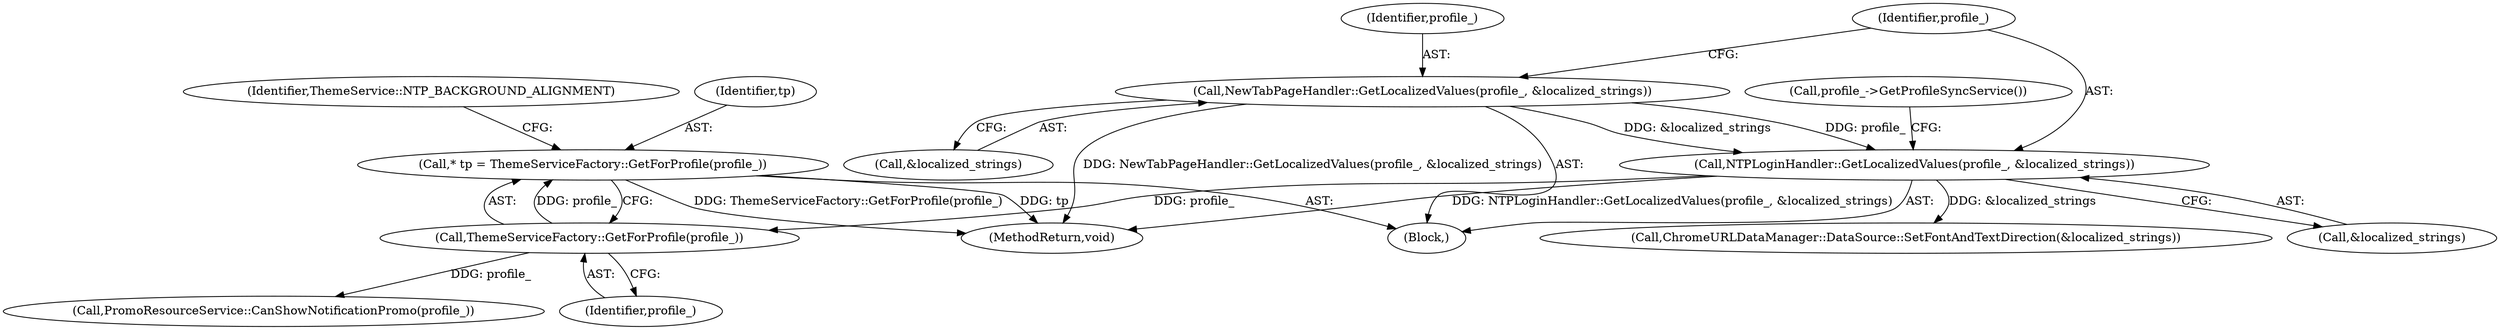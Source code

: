 digraph "0_Chrome_6b5f83842b5edb5d4bd6684b196b3630c6769731_5@pointer" {
"1000237" [label="(Call,* tp = ThemeServiceFactory::GetForProfile(profile_))"];
"1000239" [label="(Call,ThemeServiceFactory::GetForProfile(profile_))"];
"1000209" [label="(Call,NTPLoginHandler::GetLocalizedValues(profile_, &localized_strings))"];
"1000205" [label="(Call,NewTabPageHandler::GetLocalizedValues(profile_, &localized_strings))"];
"1000214" [label="(Call,profile_->GetProfileSyncService())"];
"1000101" [label="(Block,)"];
"1000210" [label="(Identifier,profile_)"];
"1000206" [label="(Identifier,profile_)"];
"1000276" [label="(Call,PromoResourceService::CanShowNotificationPromo(profile_))"];
"1000242" [label="(Identifier,ThemeService::NTP_BACKGROUND_ALIGNMENT)"];
"1000222" [label="(Call,ChromeURLDataManager::DataSource::SetFontAndTextDirection(&localized_strings))"];
"1000207" [label="(Call,&localized_strings)"];
"1000205" [label="(Call,NewTabPageHandler::GetLocalizedValues(profile_, &localized_strings))"];
"1000238" [label="(Identifier,tp)"];
"1000237" [label="(Call,* tp = ThemeServiceFactory::GetForProfile(profile_))"];
"1000296" [label="(MethodReturn,void)"];
"1000240" [label="(Identifier,profile_)"];
"1000209" [label="(Call,NTPLoginHandler::GetLocalizedValues(profile_, &localized_strings))"];
"1000211" [label="(Call,&localized_strings)"];
"1000239" [label="(Call,ThemeServiceFactory::GetForProfile(profile_))"];
"1000237" -> "1000101"  [label="AST: "];
"1000237" -> "1000239"  [label="CFG: "];
"1000238" -> "1000237"  [label="AST: "];
"1000239" -> "1000237"  [label="AST: "];
"1000242" -> "1000237"  [label="CFG: "];
"1000237" -> "1000296"  [label="DDG: ThemeServiceFactory::GetForProfile(profile_)"];
"1000237" -> "1000296"  [label="DDG: tp"];
"1000239" -> "1000237"  [label="DDG: profile_"];
"1000239" -> "1000240"  [label="CFG: "];
"1000240" -> "1000239"  [label="AST: "];
"1000209" -> "1000239"  [label="DDG: profile_"];
"1000239" -> "1000276"  [label="DDG: profile_"];
"1000209" -> "1000101"  [label="AST: "];
"1000209" -> "1000211"  [label="CFG: "];
"1000210" -> "1000209"  [label="AST: "];
"1000211" -> "1000209"  [label="AST: "];
"1000214" -> "1000209"  [label="CFG: "];
"1000209" -> "1000296"  [label="DDG: NTPLoginHandler::GetLocalizedValues(profile_, &localized_strings)"];
"1000205" -> "1000209"  [label="DDG: profile_"];
"1000205" -> "1000209"  [label="DDG: &localized_strings"];
"1000209" -> "1000222"  [label="DDG: &localized_strings"];
"1000205" -> "1000101"  [label="AST: "];
"1000205" -> "1000207"  [label="CFG: "];
"1000206" -> "1000205"  [label="AST: "];
"1000207" -> "1000205"  [label="AST: "];
"1000210" -> "1000205"  [label="CFG: "];
"1000205" -> "1000296"  [label="DDG: NewTabPageHandler::GetLocalizedValues(profile_, &localized_strings)"];
}
